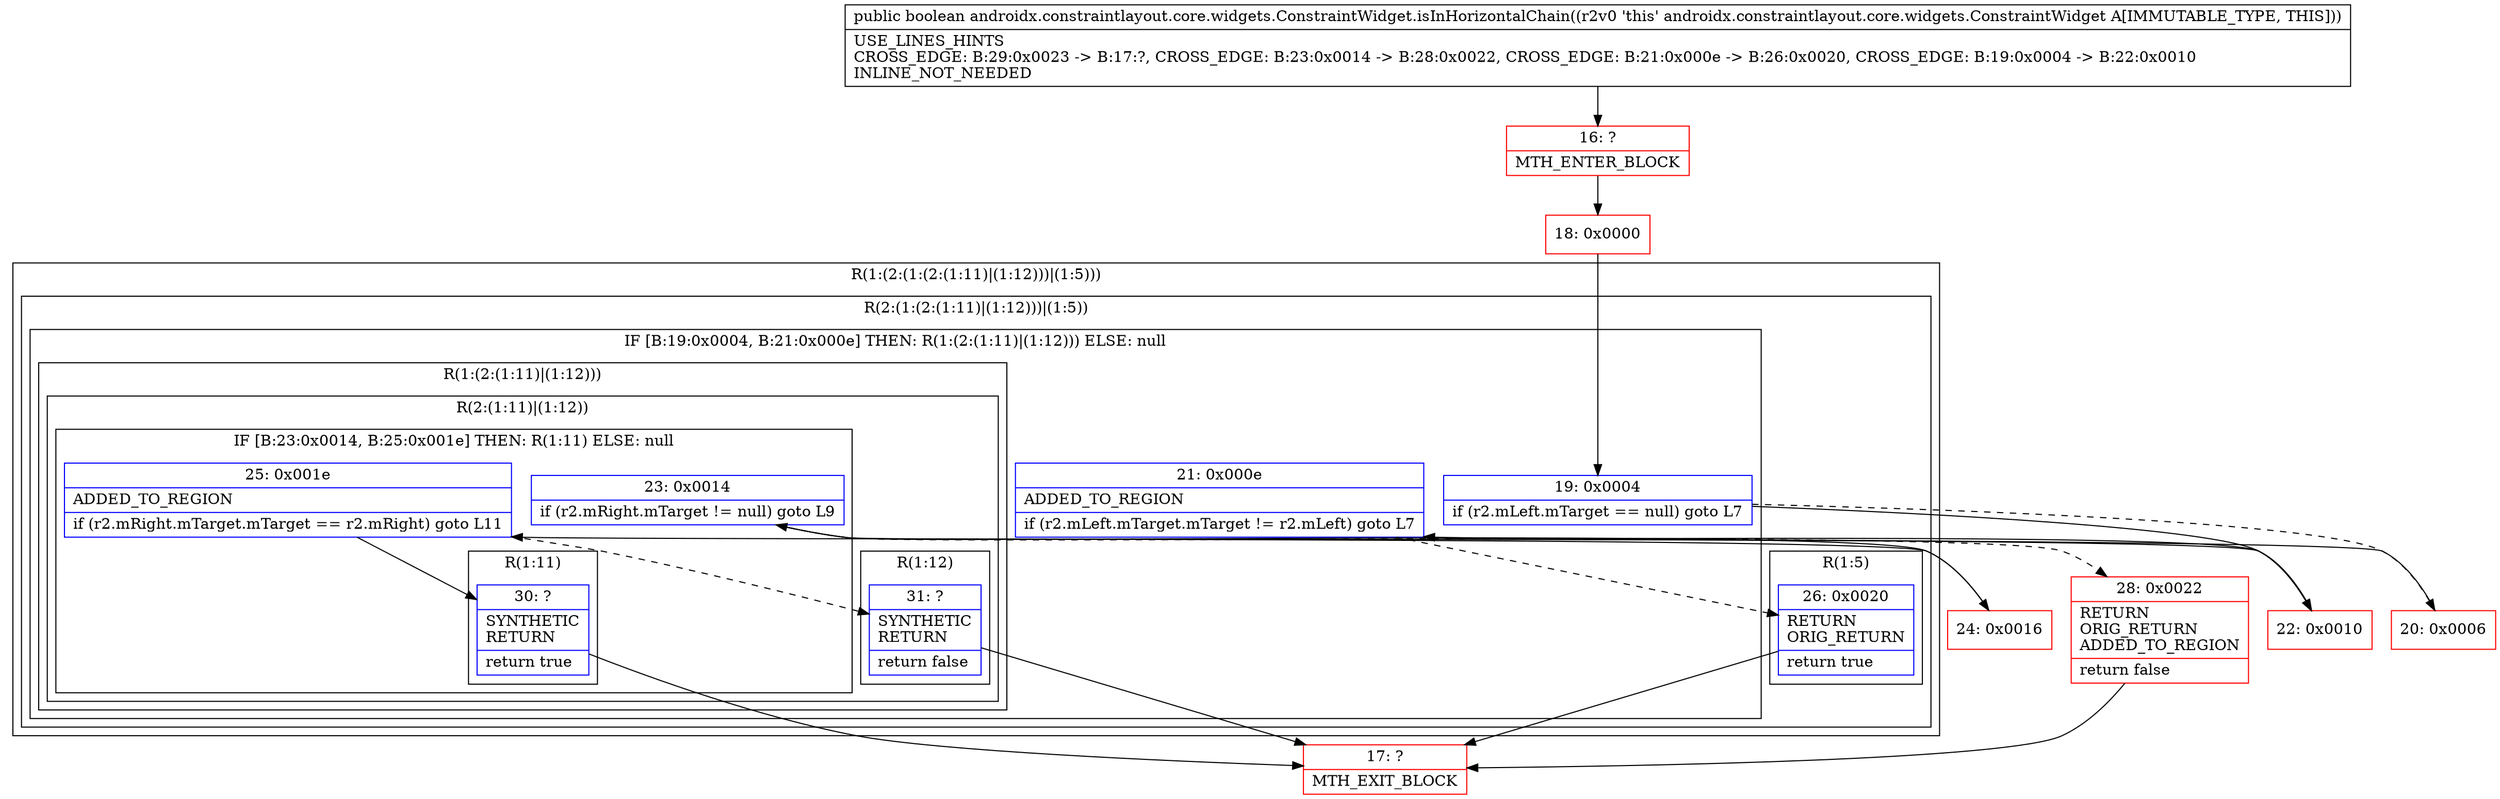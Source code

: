 digraph "CFG forandroidx.constraintlayout.core.widgets.ConstraintWidget.isInHorizontalChain()Z" {
subgraph cluster_Region_1974063565 {
label = "R(1:(2:(1:(2:(1:11)|(1:12)))|(1:5)))";
node [shape=record,color=blue];
subgraph cluster_Region_1367153469 {
label = "R(2:(1:(2:(1:11)|(1:12)))|(1:5))";
node [shape=record,color=blue];
subgraph cluster_IfRegion_1295691150 {
label = "IF [B:19:0x0004, B:21:0x000e] THEN: R(1:(2:(1:11)|(1:12))) ELSE: null";
node [shape=record,color=blue];
Node_19 [shape=record,label="{19\:\ 0x0004|if (r2.mLeft.mTarget == null) goto L7\l}"];
Node_21 [shape=record,label="{21\:\ 0x000e|ADDED_TO_REGION\l|if (r2.mLeft.mTarget.mTarget != r2.mLeft) goto L7\l}"];
subgraph cluster_Region_2005879496 {
label = "R(1:(2:(1:11)|(1:12)))";
node [shape=record,color=blue];
subgraph cluster_Region_1284753997 {
label = "R(2:(1:11)|(1:12))";
node [shape=record,color=blue];
subgraph cluster_IfRegion_1972274193 {
label = "IF [B:23:0x0014, B:25:0x001e] THEN: R(1:11) ELSE: null";
node [shape=record,color=blue];
Node_23 [shape=record,label="{23\:\ 0x0014|if (r2.mRight.mTarget != null) goto L9\l}"];
Node_25 [shape=record,label="{25\:\ 0x001e|ADDED_TO_REGION\l|if (r2.mRight.mTarget.mTarget == r2.mRight) goto L11\l}"];
subgraph cluster_Region_1841299955 {
label = "R(1:11)";
node [shape=record,color=blue];
Node_30 [shape=record,label="{30\:\ ?|SYNTHETIC\lRETURN\l|return true\l}"];
}
}
subgraph cluster_Region_1620369289 {
label = "R(1:12)";
node [shape=record,color=blue];
Node_31 [shape=record,label="{31\:\ ?|SYNTHETIC\lRETURN\l|return false\l}"];
}
}
}
}
subgraph cluster_Region_839360628 {
label = "R(1:5)";
node [shape=record,color=blue];
Node_26 [shape=record,label="{26\:\ 0x0020|RETURN\lORIG_RETURN\l|return true\l}"];
}
}
}
Node_16 [shape=record,color=red,label="{16\:\ ?|MTH_ENTER_BLOCK\l}"];
Node_18 [shape=record,color=red,label="{18\:\ 0x0000}"];
Node_20 [shape=record,color=red,label="{20\:\ 0x0006}"];
Node_17 [shape=record,color=red,label="{17\:\ ?|MTH_EXIT_BLOCK\l}"];
Node_22 [shape=record,color=red,label="{22\:\ 0x0010}"];
Node_24 [shape=record,color=red,label="{24\:\ 0x0016}"];
Node_28 [shape=record,color=red,label="{28\:\ 0x0022|RETURN\lORIG_RETURN\lADDED_TO_REGION\l|return false\l}"];
MethodNode[shape=record,label="{public boolean androidx.constraintlayout.core.widgets.ConstraintWidget.isInHorizontalChain((r2v0 'this' androidx.constraintlayout.core.widgets.ConstraintWidget A[IMMUTABLE_TYPE, THIS]))  | USE_LINES_HINTS\lCROSS_EDGE: B:29:0x0023 \-\> B:17:?, CROSS_EDGE: B:23:0x0014 \-\> B:28:0x0022, CROSS_EDGE: B:21:0x000e \-\> B:26:0x0020, CROSS_EDGE: B:19:0x0004 \-\> B:22:0x0010\lINLINE_NOT_NEEDED\l}"];
MethodNode -> Node_16;Node_19 -> Node_20[style=dashed];
Node_19 -> Node_22;
Node_21 -> Node_22;
Node_21 -> Node_26[style=dashed];
Node_23 -> Node_24;
Node_23 -> Node_28[style=dashed];
Node_25 -> Node_30;
Node_25 -> Node_31[style=dashed];
Node_30 -> Node_17;
Node_31 -> Node_17;
Node_26 -> Node_17;
Node_16 -> Node_18;
Node_18 -> Node_19;
Node_20 -> Node_21;
Node_22 -> Node_23;
Node_24 -> Node_25;
Node_28 -> Node_17;
}

